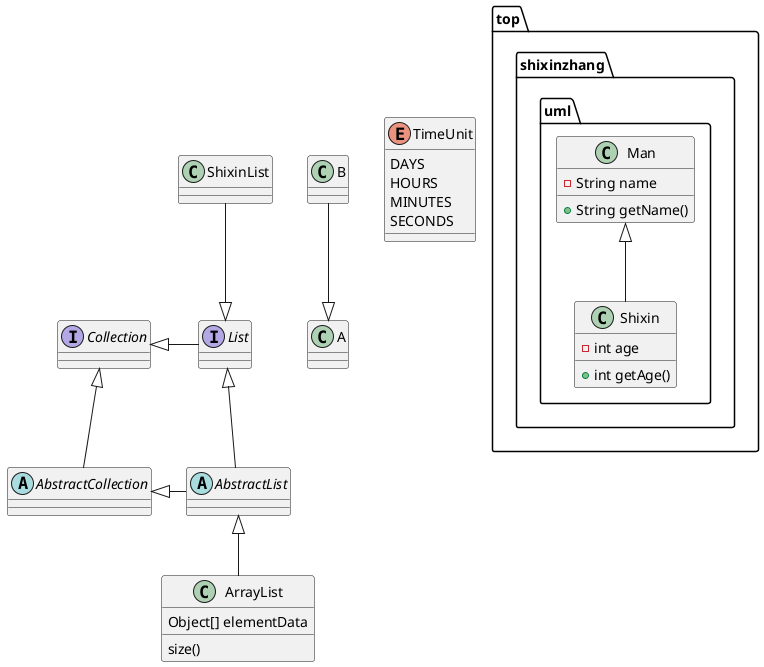 @startuml

B --|> A

abstract class AbstractList
abstract AbstractCollection
interface List
interface Collection

ShixinList --|> List
List <|-- AbstractList
Collection <|-- AbstractCollection

Collection <|- List
AbstractCollection <|- AbstractList
AbstractList <|-- ArrayList

class ArrayList {
Object[] elementData
size()
}

enum TimeUnit {
DAYS
HOURS
MINUTES
SECONDS
}

package top.shixinzhang.uml{
    class Man{
        -String name
        +String getName()
    }

    class Shixin extends Man{
        -int age
        +int getAge()
    }
}

@enduml